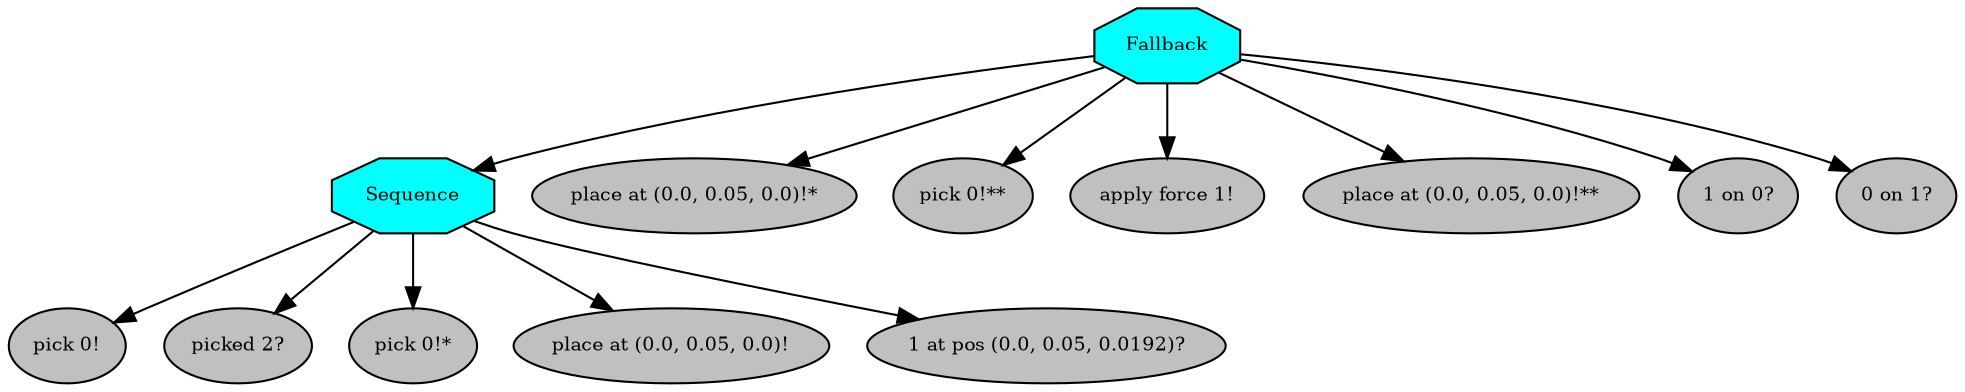 digraph pastafarianism {
ordering=out;
graph [fontname="times-roman"];
node [fontname="times-roman"];
edge [fontname="times-roman"];
Fallback [fillcolor=cyan, fontcolor=black, fontsize=9, label=Fallback, shape=octagon, style=filled];
Sequence [fillcolor=cyan, fontcolor=black, fontsize=9, label=Sequence, shape=octagon, style=filled];
Fallback -> Sequence;
"pick 0!" [fillcolor=gray, fontcolor=black, fontsize=9, label="pick 0!", shape=ellipse, style=filled];
Sequence -> "pick 0!";
"picked 2?" [fillcolor=gray, fontcolor=black, fontsize=9, label="picked 2?", shape=ellipse, style=filled];
Sequence -> "picked 2?";
"pick 0!*" [fillcolor=gray, fontcolor=black, fontsize=9, label="pick 0!*", shape=ellipse, style=filled];
Sequence -> "pick 0!*";
"place at (0.0, 0.05, 0.0)!" [fillcolor=gray, fontcolor=black, fontsize=9, label="place at (0.0, 0.05, 0.0)!", shape=ellipse, style=filled];
Sequence -> "place at (0.0, 0.05, 0.0)!";
"1 at pos (0.0, 0.05, 0.0192)?" [fillcolor=gray, fontcolor=black, fontsize=9, label="1 at pos (0.0, 0.05, 0.0192)?", shape=ellipse, style=filled];
Sequence -> "1 at pos (0.0, 0.05, 0.0192)?";
"place at (0.0, 0.05, 0.0)!*" [fillcolor=gray, fontcolor=black, fontsize=9, label="place at (0.0, 0.05, 0.0)!*", shape=ellipse, style=filled];
Fallback -> "place at (0.0, 0.05, 0.0)!*";
"pick 0!**" [fillcolor=gray, fontcolor=black, fontsize=9, label="pick 0!**", shape=ellipse, style=filled];
Fallback -> "pick 0!**";
"apply force 1!" [fillcolor=gray, fontcolor=black, fontsize=9, label="apply force 1!", shape=ellipse, style=filled];
Fallback -> "apply force 1!";
"place at (0.0, 0.05, 0.0)!**" [fillcolor=gray, fontcolor=black, fontsize=9, label="place at (0.0, 0.05, 0.0)!**", shape=ellipse, style=filled];
Fallback -> "place at (0.0, 0.05, 0.0)!**";
"1 on 0?" [fillcolor=gray, fontcolor=black, fontsize=9, label="1 on 0?", shape=ellipse, style=filled];
Fallback -> "1 on 0?";
"0 on 1?" [fillcolor=gray, fontcolor=black, fontsize=9, label="0 on 1?", shape=ellipse, style=filled];
Fallback -> "0 on 1?";
}
